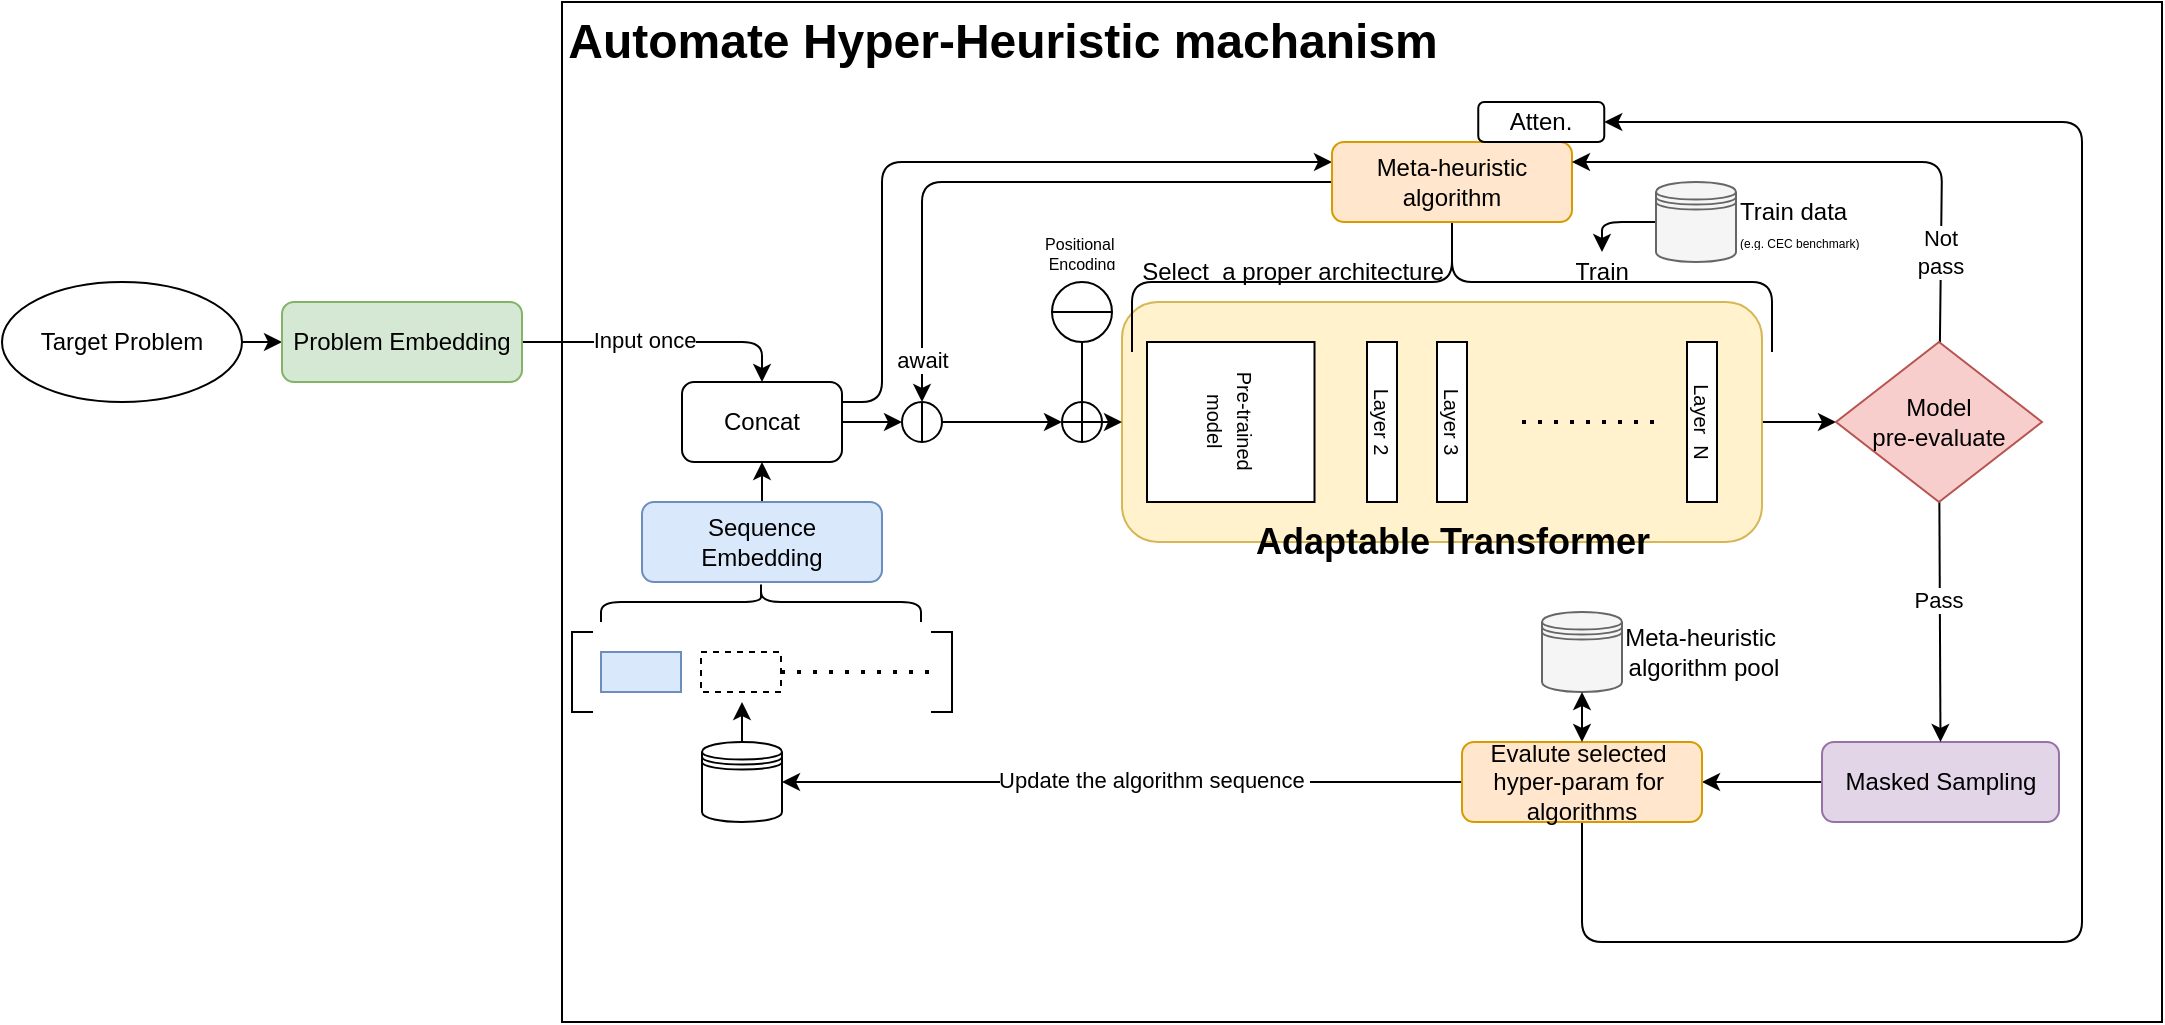 <mxfile>
    <diagram name="第 1 页" id="LJhqZ1uiyOu1iPFU496F">
        <mxGraphModel dx="766" dy="592" grid="1" gridSize="10" guides="1" tooltips="1" connect="1" arrows="1" fold="1" page="1" pageScale="1" pageWidth="827" pageHeight="1169" background="#FFFFFF" math="0" shadow="0">
            <root>
                <mxCell id="0"/>
                <mxCell id="1" parent="0"/>
                <mxCell id="74" value="" style="rounded=0;whiteSpace=wrap;html=1;fillColor=none;" parent="1" vertex="1">
                    <mxGeometry x="280" y="50" width="800" height="510" as="geometry"/>
                </mxCell>
                <mxCell id="51" style="edgeStyle=none;html=1;entryX=0;entryY=0.5;entryDx=0;entryDy=0;" parent="1" source="10" target="50" edge="1">
                    <mxGeometry relative="1" as="geometry"/>
                </mxCell>
                <mxCell id="10" value="" style="rounded=1;whiteSpace=wrap;html=1;fillColor=#fff2cc;strokeColor=#d6b656;" parent="1" vertex="1">
                    <mxGeometry x="560" y="200" width="320" height="120" as="geometry"/>
                </mxCell>
                <mxCell id="4" style="edgeStyle=none;html=1;" parent="1" source="2" target="3" edge="1">
                    <mxGeometry relative="1" as="geometry"/>
                </mxCell>
                <mxCell id="2" value="Target Problem" style="ellipse;whiteSpace=wrap;html=1;" parent="1" vertex="1">
                    <mxGeometry y="190" width="120" height="60" as="geometry"/>
                </mxCell>
                <mxCell id="7" style="edgeStyle=none;html=1;entryX=0.5;entryY=0;entryDx=0;entryDy=0;flowAnimation=0;strokeColor=default;" parent="1" source="3" target="6" edge="1">
                    <mxGeometry relative="1" as="geometry">
                        <Array as="points">
                            <mxPoint x="380" y="220"/>
                        </Array>
                    </mxGeometry>
                </mxCell>
                <mxCell id="77" value="Input once" style="edgeLabel;html=1;align=center;verticalAlign=middle;resizable=0;points=[];" parent="7" vertex="1" connectable="0">
                    <mxGeometry x="-0.137" relative="1" as="geometry">
                        <mxPoint y="-1" as="offset"/>
                    </mxGeometry>
                </mxCell>
                <mxCell id="3" value="Problem Embedding" style="rounded=1;whiteSpace=wrap;html=1;fillColor=#d5e8d4;strokeColor=#82b366;" parent="1" vertex="1">
                    <mxGeometry x="140" y="200" width="120" height="40" as="geometry"/>
                </mxCell>
                <mxCell id="8" style="edgeStyle=none;html=1;entryX=0.5;entryY=1;entryDx=0;entryDy=0;" parent="1" source="5" target="6" edge="1">
                    <mxGeometry relative="1" as="geometry"/>
                </mxCell>
                <mxCell id="5" value="Sequence Embedding" style="rounded=1;whiteSpace=wrap;html=1;fillColor=#dae8fc;strokeColor=#6c8ebf;" parent="1" vertex="1">
                    <mxGeometry x="320" y="300" width="120" height="40" as="geometry"/>
                </mxCell>
                <mxCell id="34" style="edgeStyle=none;html=1;entryX=0;entryY=0.5;entryDx=0;entryDy=0;" parent="1" source="79" target="10" edge="1">
                    <mxGeometry relative="1" as="geometry"/>
                </mxCell>
                <mxCell id="87" style="edgeStyle=none;html=1;exitX=1;exitY=0.25;exitDx=0;exitDy=0;entryX=0;entryY=0.25;entryDx=0;entryDy=0;" parent="1" source="6" target="31" edge="1">
                    <mxGeometry relative="1" as="geometry">
                        <Array as="points">
                            <mxPoint x="440" y="250"/>
                            <mxPoint x="440" y="130"/>
                        </Array>
                    </mxGeometry>
                </mxCell>
                <mxCell id="6" value="Concat" style="rounded=1;whiteSpace=wrap;html=1;" parent="1" vertex="1">
                    <mxGeometry x="340" y="240" width="80" height="40" as="geometry"/>
                </mxCell>
                <mxCell id="11" value="&lt;span style=&quot;font-size: 10px;&quot;&gt;Pre-trained&lt;/span&gt;&lt;div&gt;&lt;span style=&quot;font-size: 10px;&quot;&gt;model&lt;/span&gt;&lt;/div&gt;" style="rounded=0;whiteSpace=wrap;html=1;rotation=90;" parent="1" vertex="1">
                    <mxGeometry x="574.38" y="218.13" width="80" height="83.75" as="geometry"/>
                </mxCell>
                <mxCell id="20" value="&lt;font style=&quot;font-size: 10px;&quot;&gt;Layer 2&lt;/font&gt;" style="rounded=0;whiteSpace=wrap;html=1;rotation=90;" parent="1" vertex="1">
                    <mxGeometry x="650" y="252.5" width="80" height="15" as="geometry"/>
                </mxCell>
                <mxCell id="21" value="&lt;font style=&quot;font-size: 10px;&quot;&gt;Layer 3&lt;/font&gt;" style="rounded=0;whiteSpace=wrap;html=1;rotation=90;" parent="1" vertex="1">
                    <mxGeometry x="685" y="252.5" width="80" height="15" as="geometry"/>
                </mxCell>
                <mxCell id="24" value="" style="endArrow=none;dashed=1;html=1;dashPattern=1 3;strokeWidth=2;entryX=0.818;entryY=0.667;entryDx=0;entryDy=0;entryPerimeter=0;" parent="1" edge="1">
                    <mxGeometry width="50" height="50" relative="1" as="geometry">
                        <mxPoint x="760" y="260" as="sourcePoint"/>
                        <mxPoint x="829.94" y="260.04" as="targetPoint"/>
                    </mxGeometry>
                </mxCell>
                <mxCell id="25" value="&lt;div&gt;&lt;span style=&quot;background-color: transparent;&quot;&gt;Adaptable Transformer&lt;/span&gt;&lt;/div&gt;" style="text;strokeColor=none;fillColor=none;html=1;fontSize=18;fontStyle=1;verticalAlign=middle;align=center;" parent="1" vertex="1">
                    <mxGeometry x="592.5" y="300" width="265" height="40" as="geometry"/>
                </mxCell>
                <mxCell id="29" value="&lt;font style=&quot;font-size: 10px;&quot;&gt;Layer&amp;nbsp; N&lt;/font&gt;" style="rounded=0;whiteSpace=wrap;html=1;rotation=90;" parent="1" vertex="1">
                    <mxGeometry x="810" y="252.5" width="80" height="15" as="geometry"/>
                </mxCell>
                <mxCell id="30" value="" style="shape=curlyBracket;whiteSpace=wrap;html=1;rounded=1;labelPosition=left;verticalLabelPosition=middle;align=right;verticalAlign=middle;rotation=90;size=0.5;" parent="1" vertex="1">
                    <mxGeometry x="690" y="30" width="70" height="320" as="geometry"/>
                </mxCell>
                <mxCell id="88" style="edgeStyle=none;html=1;exitX=0;exitY=0.5;exitDx=0;exitDy=0;entryX=0.5;entryY=0;entryDx=0;entryDy=0;" parent="1" source="31" target="94" edge="1">
                    <mxGeometry relative="1" as="geometry">
                        <mxPoint x="460" y="260" as="targetPoint"/>
                        <Array as="points">
                            <mxPoint x="460" y="140"/>
                        </Array>
                    </mxGeometry>
                </mxCell>
                <mxCell id="96" value="await" style="edgeLabel;html=1;align=center;verticalAlign=middle;resizable=0;points=[];" parent="88" vertex="1" connectable="0">
                    <mxGeometry x="0.695" relative="1" as="geometry">
                        <mxPoint y="27" as="offset"/>
                    </mxGeometry>
                </mxCell>
                <mxCell id="31" value="Meta-heuristic algorithm" style="rounded=1;whiteSpace=wrap;html=1;fillColor=#ffe6cc;strokeColor=#d79b00;" parent="1" vertex="1">
                    <mxGeometry x="665" y="120" width="120" height="40" as="geometry"/>
                </mxCell>
                <mxCell id="32" value="Atten." style="rounded=1;whiteSpace=wrap;html=1;" parent="1" vertex="1">
                    <mxGeometry x="738.13" y="100" width="63" height="20" as="geometry"/>
                </mxCell>
                <mxCell id="57" style="edgeStyle=none;html=1;entryX=1;entryY=0.5;entryDx=0;entryDy=0;" parent="1" source="38" target="45" edge="1">
                    <mxGeometry relative="1" as="geometry"/>
                </mxCell>
                <mxCell id="38" value="Masked Sampling" style="rounded=1;whiteSpace=wrap;html=1;rotation=0;fillColor=#e1d5e7;strokeColor=#9673a6;" parent="1" vertex="1">
                    <mxGeometry x="910" y="420" width="118.5" height="40" as="geometry"/>
                </mxCell>
                <mxCell id="59" style="edgeStyle=none;html=1;entryX=1;entryY=0.5;entryDx=0;entryDy=0;" parent="1" source="45" target="32" edge="1">
                    <mxGeometry relative="1" as="geometry">
                        <Array as="points">
                            <mxPoint x="790" y="520"/>
                            <mxPoint x="1040" y="520"/>
                            <mxPoint x="1040" y="110"/>
                        </Array>
                    </mxGeometry>
                </mxCell>
                <mxCell id="68" style="edgeStyle=none;html=1;entryX=1;entryY=0.5;entryDx=0;entryDy=0;" parent="1" source="45" target="71" edge="1">
                    <mxGeometry relative="1" as="geometry">
                        <Array as="points">
                            <mxPoint x="460" y="440"/>
                        </Array>
                    </mxGeometry>
                </mxCell>
                <mxCell id="70" value="Update the algorithm sequence&amp;nbsp;" style="edgeLabel;html=1;align=center;verticalAlign=middle;resizable=0;points=[];" parent="68" vertex="1" connectable="0">
                    <mxGeometry x="-0.09" y="-1" relative="1" as="geometry">
                        <mxPoint as="offset"/>
                    </mxGeometry>
                </mxCell>
                <mxCell id="45" value="Evalute selected&amp;nbsp;&lt;div&gt;hyper-param for&amp;nbsp;&lt;/div&gt;&lt;div&gt;algorithms&lt;/div&gt;" style="rounded=1;whiteSpace=wrap;html=1;fillColor=#ffe6cc;strokeColor=#d79b00;" parent="1" vertex="1">
                    <mxGeometry x="730" y="420" width="120" height="40" as="geometry"/>
                </mxCell>
                <mxCell id="53" style="edgeStyle=none;html=1;entryX=0.5;entryY=0;entryDx=0;entryDy=0;" parent="1" source="50" target="38" edge="1">
                    <mxGeometry relative="1" as="geometry"/>
                </mxCell>
                <mxCell id="56" value="Pass" style="edgeLabel;html=1;align=center;verticalAlign=middle;resizable=0;points=[];" parent="53" vertex="1" connectable="0">
                    <mxGeometry x="-0.188" y="-1" relative="1" as="geometry">
                        <mxPoint as="offset"/>
                    </mxGeometry>
                </mxCell>
                <mxCell id="54" style="edgeStyle=none;html=1;entryX=1;entryY=0.25;entryDx=0;entryDy=0;" parent="1" source="50" target="31" edge="1">
                    <mxGeometry relative="1" as="geometry">
                        <Array as="points">
                            <mxPoint x="970" y="130"/>
                        </Array>
                    </mxGeometry>
                </mxCell>
                <mxCell id="55" value="Not&lt;div&gt;pass&lt;/div&gt;" style="edgeLabel;html=1;align=center;verticalAlign=middle;resizable=0;points=[];" parent="54" vertex="1" connectable="0">
                    <mxGeometry x="-0.671" y="1" relative="1" as="geometry">
                        <mxPoint as="offset"/>
                    </mxGeometry>
                </mxCell>
                <mxCell id="50" value="Model&lt;div&gt;pre-evaluate&lt;/div&gt;" style="rhombus;whiteSpace=wrap;html=1;fillColor=#f8cecc;strokeColor=#b85450;" parent="1" vertex="1">
                    <mxGeometry x="917" y="220" width="103" height="80" as="geometry"/>
                </mxCell>
                <mxCell id="60" value="Select&amp;nbsp; a proper architecture" style="text;html=1;align=center;verticalAlign=middle;resizable=0;points=[];autosize=1;strokeColor=none;fillColor=none;" parent="1" vertex="1">
                    <mxGeometry x="560" y="170" width="170" height="30" as="geometry"/>
                </mxCell>
                <mxCell id="61" value="" style="shape=curlyBracket;whiteSpace=wrap;html=1;rounded=1;labelPosition=left;verticalLabelPosition=middle;align=right;verticalAlign=middle;rotation=90;" parent="1" vertex="1">
                    <mxGeometry x="369.5" y="270" width="20" height="160" as="geometry"/>
                </mxCell>
                <mxCell id="62" value="" style="shape=partialRectangle;whiteSpace=wrap;html=1;bottom=1;right=1;left=1;top=0;fillColor=none;routingCenterX=-0.5;rotation=90;" parent="1" vertex="1">
                    <mxGeometry x="270" y="380" width="40" height="10" as="geometry"/>
                </mxCell>
                <mxCell id="63" value="" style="shape=partialRectangle;whiteSpace=wrap;html=1;bottom=1;right=1;left=1;top=0;fillColor=none;routingCenterX=-0.5;rotation=-90;" parent="1" vertex="1">
                    <mxGeometry x="450" y="380" width="40" height="10" as="geometry"/>
                </mxCell>
                <mxCell id="64" value="" style="rounded=0;whiteSpace=wrap;html=1;fillColor=#dae8fc;strokeColor=#6c8ebf;" parent="1" vertex="1">
                    <mxGeometry x="299.5" y="375" width="40" height="20" as="geometry"/>
                </mxCell>
                <mxCell id="65" value="" style="rounded=0;whiteSpace=wrap;html=1;dashed=1;" parent="1" vertex="1">
                    <mxGeometry x="349.5" y="375" width="40" height="20" as="geometry"/>
                </mxCell>
                <mxCell id="67" value="" style="endArrow=none;dashed=1;html=1;dashPattern=1 3;strokeWidth=2;entryX=0.5;entryY=0;entryDx=0;entryDy=0;exitX=1;exitY=0.5;exitDx=0;exitDy=0;" parent="1" source="65" target="63" edge="1">
                    <mxGeometry width="50" height="50" relative="1" as="geometry">
                        <mxPoint x="400" y="385" as="sourcePoint"/>
                        <mxPoint x="465" y="390" as="targetPoint"/>
                    </mxGeometry>
                </mxCell>
                <mxCell id="26" value="" style="shape=datastore;whiteSpace=wrap;html=1;fillColor=#f5f5f5;fontColor=#333333;strokeColor=#666666;" parent="1" vertex="1">
                    <mxGeometry x="770" y="355" width="40" height="40" as="geometry"/>
                </mxCell>
                <UserObject label="&lt;font style=&quot;color: rgb(0, 0, 0);&quot;&gt;Meta-heuristic&amp;nbsp;&lt;/font&gt;&lt;div&gt;&lt;font style=&quot;color: rgb(0, 0, 0);&quot;&gt;algorithm pool&lt;/font&gt;&lt;/div&gt;" placeholders="1" name="Variable" id="28">
                    <mxCell style="text;html=1;strokeColor=none;fillColor=none;align=center;verticalAlign=middle;whiteSpace=wrap;overflow=hidden;" parent="1" vertex="1">
                        <mxGeometry x="801.13" y="355" width="100" height="40" as="geometry"/>
                    </mxCell>
                </UserObject>
                <mxCell id="69" value="" style="endArrow=classic;startArrow=classic;html=1;entryX=0.5;entryY=1;entryDx=0;entryDy=0;exitX=0.5;exitY=0;exitDx=0;exitDy=0;" parent="1" source="45" target="26" edge="1">
                    <mxGeometry width="50" height="50" relative="1" as="geometry">
                        <mxPoint x="680" y="410" as="sourcePoint"/>
                        <mxPoint x="730" y="360" as="targetPoint"/>
                    </mxGeometry>
                </mxCell>
                <mxCell id="72" style="edgeStyle=none;html=1;" parent="1" source="71" edge="1">
                    <mxGeometry relative="1" as="geometry">
                        <mxPoint x="370" y="400" as="targetPoint"/>
                    </mxGeometry>
                </mxCell>
                <mxCell id="71" value="" style="shape=datastore;whiteSpace=wrap;html=1;" parent="1" vertex="1">
                    <mxGeometry x="350" y="420" width="40" height="40" as="geometry"/>
                </mxCell>
                <mxCell id="76" value="Automate Hyper-Heuristic machanism" style="text;strokeColor=none;fillColor=none;html=1;fontSize=24;fontStyle=1;verticalAlign=middle;align=center;" parent="1" vertex="1">
                    <mxGeometry x="450" y="50" width="100" height="40" as="geometry"/>
                </mxCell>
                <mxCell id="85" style="edgeStyle=none;html=1;entryX=1;entryY=0.5;entryDx=0;entryDy=0;endArrow=none;endFill=0;" parent="1" source="79" target="84" edge="1">
                    <mxGeometry relative="1" as="geometry"/>
                </mxCell>
                <mxCell id="84" value="" style="shape=lineEllipse;line=vertical;perimeter=ellipsePerimeter;whiteSpace=wrap;html=1;backgroundOutline=1;rotation=90;" parent="1" vertex="1">
                    <mxGeometry x="525" y="190" width="30" height="30" as="geometry"/>
                </mxCell>
                <mxCell id="90" value="" style="edgeStyle=none;html=1;entryX=0;entryY=0.5;entryDx=0;entryDy=0;" parent="1" source="6" target="94" edge="1">
                    <mxGeometry relative="1" as="geometry">
                        <mxPoint x="420" y="260" as="sourcePoint"/>
                        <mxPoint x="450" y="260" as="targetPoint"/>
                    </mxGeometry>
                </mxCell>
                <mxCell id="92" value="" style="edgeStyle=none;html=1;entryX=0;entryY=0.5;entryDx=0;entryDy=0;exitX=1;exitY=0.5;exitDx=0;exitDy=0;" parent="1" source="94" target="79" edge="1">
                    <mxGeometry relative="1" as="geometry">
                        <mxPoint x="470" y="260" as="sourcePoint"/>
                        <mxPoint x="560" y="260" as="targetPoint"/>
                    </mxGeometry>
                </mxCell>
                <mxCell id="79" value="" style="verticalLabelPosition=bottom;verticalAlign=top;html=1;shape=mxgraph.flowchart.summing_function;" parent="1" vertex="1">
                    <mxGeometry x="530" y="250" width="20" height="20" as="geometry"/>
                </mxCell>
                <mxCell id="94" value="" style="shape=lineEllipse;line=vertical;perimeter=ellipsePerimeter;whiteSpace=wrap;html=1;backgroundOutline=1;" parent="1" vertex="1">
                    <mxGeometry x="450" y="250" width="20" height="20" as="geometry"/>
                </mxCell>
                <mxCell id="100" style="edgeStyle=none;html=1;entryX=0.5;entryY=0;entryDx=0;entryDy=0;" parent="1" source="97" target="99" edge="1">
                    <mxGeometry relative="1" as="geometry">
                        <Array as="points">
                            <mxPoint x="800" y="160"/>
                        </Array>
                    </mxGeometry>
                </mxCell>
                <mxCell id="97" value="" style="shape=datastore;whiteSpace=wrap;html=1;fillColor=#f5f5f5;fontColor=#333333;strokeColor=#666666;" parent="1" vertex="1">
                    <mxGeometry x="827" y="140" width="40" height="40" as="geometry"/>
                </mxCell>
                <UserObject label="Train data&lt;div&gt;&lt;font style=&quot;font-size: 6px; line-height: 80%;&quot;&gt;(e.g. CEC benchmark)&lt;/font&gt;&lt;/div&gt;" placeholders="1" name="Variable" id="98">
                    <mxCell style="text;html=1;strokeColor=none;fillColor=none;align=left;verticalAlign=middle;whiteSpace=wrap;overflow=hidden;" parent="1" vertex="1">
                        <mxGeometry x="867" y="145" width="63" height="30" as="geometry"/>
                    </mxCell>
                </UserObject>
                <UserObject label="Train" placeholders="1" name="Variable" id="99">
                    <mxCell style="text;html=1;strokeColor=none;fillColor=none;align=center;verticalAlign=middle;whiteSpace=wrap;overflow=hidden;" parent="1" vertex="1">
                        <mxGeometry x="760" y="175" width="80" height="20" as="geometry"/>
                    </mxCell>
                </UserObject>
                <UserObject label="&lt;font style=&quot;color: rgb(0, 0, 0); font-size: 8px; line-height: 50%;&quot;&gt;&lt;span style=&quot;background-color: light-dark(#ffffff, var(--ge-dark-color, #121212));&quot;&gt;&lt;font style=&quot;color: rgb(0, 0, 0);&quot;&gt;Positional&amp;nbsp;&lt;/font&gt;&lt;/span&gt;&lt;/font&gt;&lt;div style=&quot;line-height: 50%;&quot;&gt;&lt;font style=&quot;color: rgb(0, 0, 0); font-size: 8px; line-height: 50%;&quot;&gt;&lt;span style=&quot;background-color: light-dark(#ffffff, var(--ge-dark-color, #121212));&quot;&gt;Encoding&lt;/span&gt;&lt;/font&gt;&lt;/div&gt;" placeholders="1" name="Variable" id="86">
                    <mxCell style="text;html=1;strokeColor=none;fillColor=none;align=center;verticalAlign=middle;whiteSpace=wrap;overflow=hidden;" parent="1" vertex="1">
                        <mxGeometry x="475" y="155" width="130" height="35" as="geometry"/>
                    </mxCell>
                </UserObject>
            </root>
        </mxGraphModel>
    </diagram>
</mxfile>